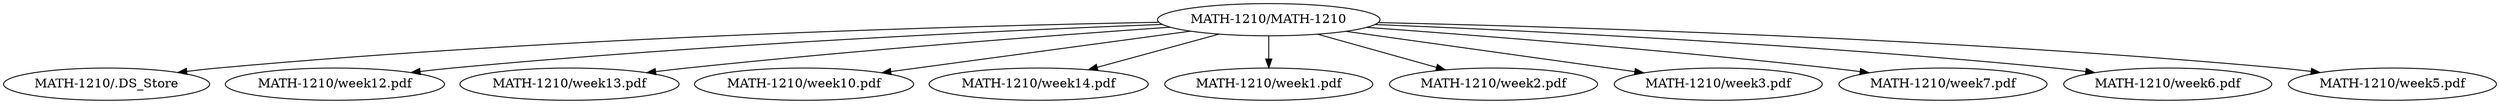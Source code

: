 digraph Complete{
	"MATH-1210/MATH-1210" -> "MATH-1210/.DS_Store";
	"MATH-1210/MATH-1210" -> "MATH-1210/week12.pdf";
	"MATH-1210/MATH-1210" -> "MATH-1210/week13.pdf";
	"MATH-1210/MATH-1210" -> "MATH-1210/week10.pdf";
	"MATH-1210/MATH-1210" -> "MATH-1210/week14.pdf";
	"MATH-1210/MATH-1210" -> "MATH-1210/week1.pdf";
	"MATH-1210/MATH-1210" -> "MATH-1210/week2.pdf";
	"MATH-1210/MATH-1210" -> "MATH-1210/week3.pdf";
	"MATH-1210/MATH-1210" -> "MATH-1210/week7.pdf";
	"MATH-1210/MATH-1210" -> "MATH-1210/week6.pdf";
	"MATH-1210/MATH-1210" -> "MATH-1210/week5.pdf";
}
